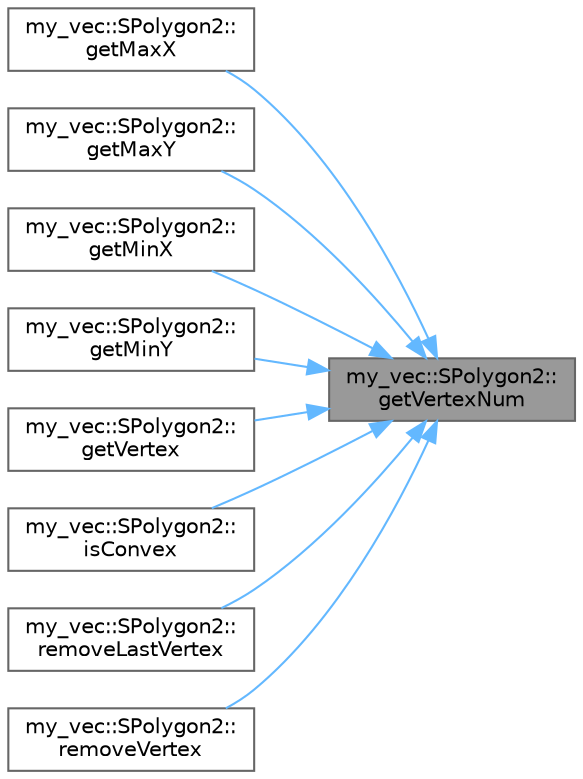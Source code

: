 digraph "my_vec::SPolygon2::getVertexNum"
{
 // LATEX_PDF_SIZE
  bgcolor="transparent";
  edge [fontname=Helvetica,fontsize=10,labelfontname=Helvetica,labelfontsize=10];
  node [fontname=Helvetica,fontsize=10,shape=box,height=0.2,width=0.4];
  rankdir="RL";
  Node1 [id="Node000001",label="my_vec::SPolygon2::\lgetVertexNum",height=0.2,width=0.4,color="gray40", fillcolor="grey60", style="filled", fontcolor="black",tooltip="多角形の頂点数を返す関数"];
  Node1 -> Node2 [id="edge1_Node000001_Node000002",dir="back",color="steelblue1",style="solid",tooltip=" "];
  Node2 [id="Node000002",label="my_vec::SPolygon2::\lgetMaxX",height=0.2,width=0.4,color="grey40", fillcolor="white", style="filled",URL="$structmy__vec_1_1_s_polygon2.html#ae63935b86d36a389db46eb754b649380",tooltip="頂点の中で最大のx座標を返す関数"];
  Node1 -> Node3 [id="edge2_Node000001_Node000003",dir="back",color="steelblue1",style="solid",tooltip=" "];
  Node3 [id="Node000003",label="my_vec::SPolygon2::\lgetMaxY",height=0.2,width=0.4,color="grey40", fillcolor="white", style="filled",URL="$structmy__vec_1_1_s_polygon2.html#a0a8636becb75ea8b634208a409c5b352",tooltip="頂点の中で最大のy座標を返す関数"];
  Node1 -> Node4 [id="edge3_Node000001_Node000004",dir="back",color="steelblue1",style="solid",tooltip=" "];
  Node4 [id="Node000004",label="my_vec::SPolygon2::\lgetMinX",height=0.2,width=0.4,color="grey40", fillcolor="white", style="filled",URL="$structmy__vec_1_1_s_polygon2.html#a1945feae4f91bbd55c5d2e809225396b",tooltip="頂点の中で最小のx座標を返す関数"];
  Node1 -> Node5 [id="edge4_Node000001_Node000005",dir="back",color="steelblue1",style="solid",tooltip=" "];
  Node5 [id="Node000005",label="my_vec::SPolygon2::\lgetMinY",height=0.2,width=0.4,color="grey40", fillcolor="white", style="filled",URL="$structmy__vec_1_1_s_polygon2.html#a2b363b955e336824d8e1b7ba1f439b4d",tooltip="頂点の中で最小のy座標を返す関数"];
  Node1 -> Node6 [id="edge5_Node000001_Node000006",dir="back",color="steelblue1",style="solid",tooltip=" "];
  Node6 [id="Node000006",label="my_vec::SPolygon2::\lgetVertex",height=0.2,width=0.4,color="grey40", fillcolor="white", style="filled",URL="$structmy__vec_1_1_s_polygon2.html#a44f8ef9902e8d8cb28a739bbc30cefdd",tooltip="頂点の座標を返す関数"];
  Node1 -> Node7 [id="edge6_Node000001_Node000007",dir="back",color="steelblue1",style="solid",tooltip=" "];
  Node7 [id="Node000007",label="my_vec::SPolygon2::\lisConvex",height=0.2,width=0.4,color="grey40", fillcolor="white", style="filled",URL="$structmy__vec_1_1_s_polygon2.html#aaaa76fbcbe7c9ca7cc98f608955af392",tooltip="多角形が凸かどうか調べる関数"];
  Node1 -> Node8 [id="edge7_Node000001_Node000008",dir="back",color="steelblue1",style="solid",tooltip=" "];
  Node8 [id="Node000008",label="my_vec::SPolygon2::\lremoveLastVertex",height=0.2,width=0.4,color="grey40", fillcolor="white", style="filled",URL="$structmy__vec_1_1_s_polygon2.html#a67e02378371af0bf855d8e3652626d96",tooltip="1番最後の頂点を削除する関数"];
  Node1 -> Node9 [id="edge8_Node000001_Node000009",dir="back",color="steelblue1",style="solid",tooltip=" "];
  Node9 [id="Node000009",label="my_vec::SPolygon2::\lremoveVertex",height=0.2,width=0.4,color="grey40", fillcolor="white", style="filled",URL="$structmy__vec_1_1_s_polygon2.html#a963b076851c16fe16d7fd5cbb342255f",tooltip="頂点を削除する関数"];
}
